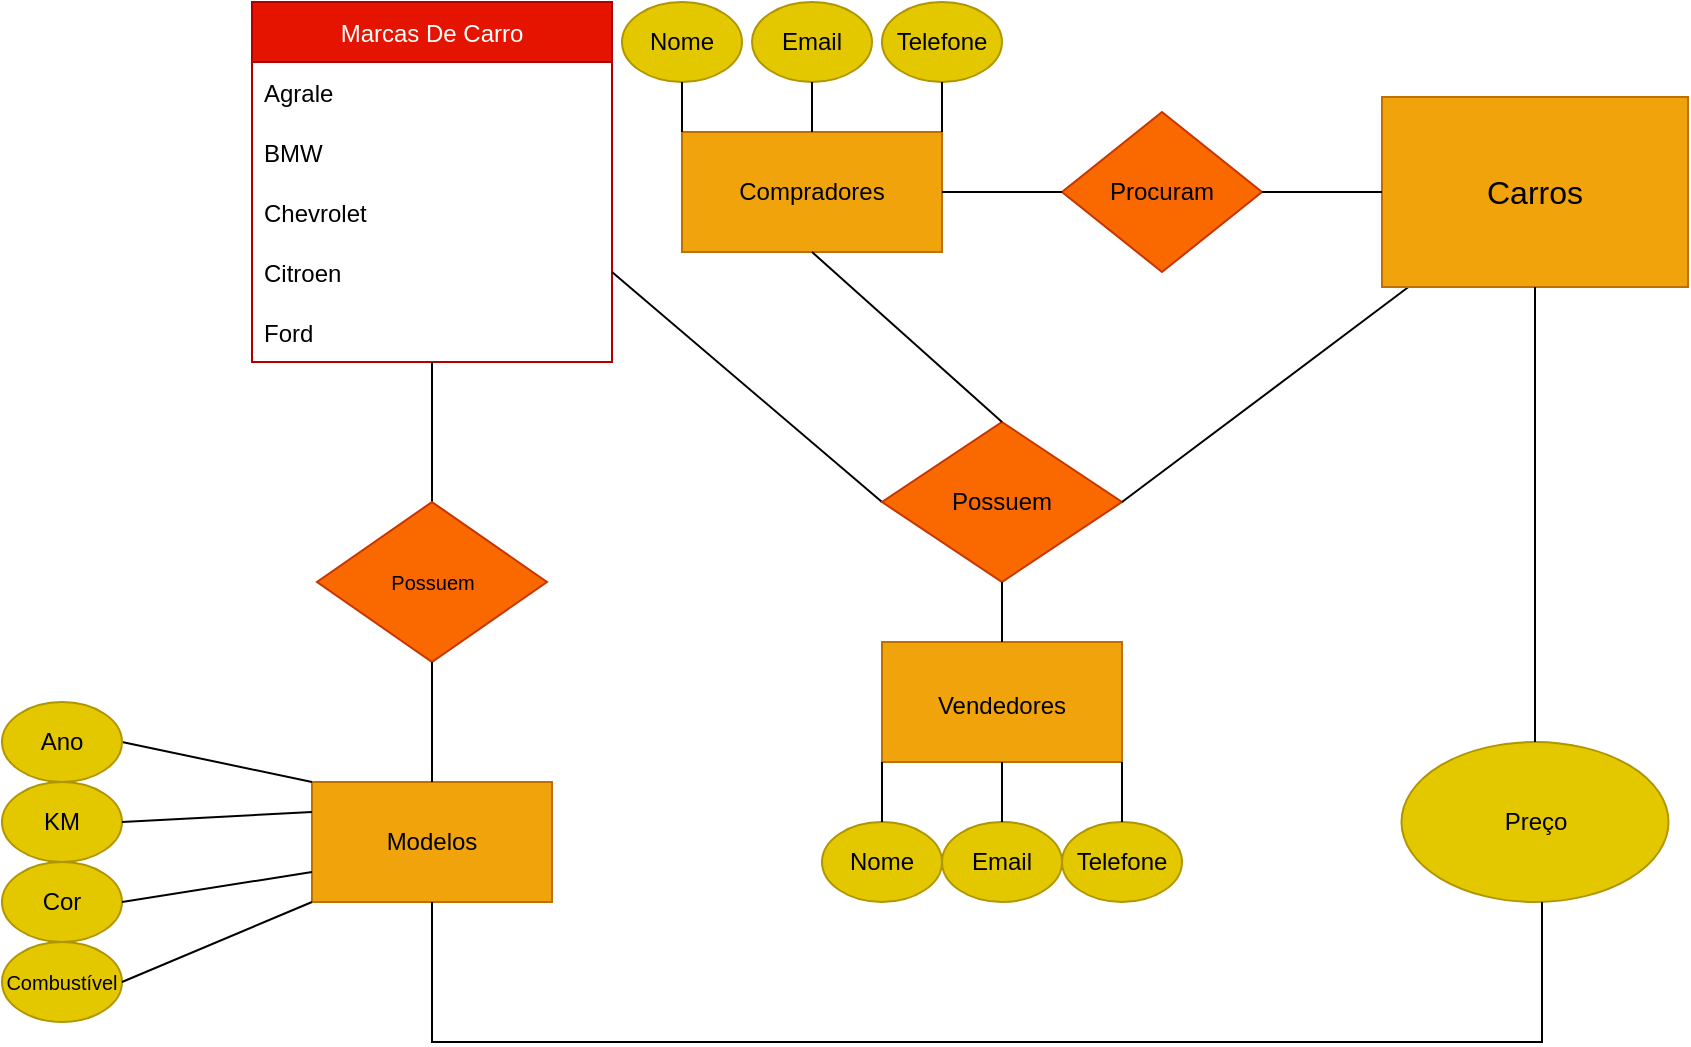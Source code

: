 <mxfile version="17.1.3" type="github">
  <diagram id="MQqg0SwvJMVmJNQTPo3I" name="Page-1">
    <mxGraphModel dx="920" dy="816" grid="1" gridSize="10" guides="1" tooltips="1" connect="1" arrows="1" fold="1" page="1" pageScale="1" pageWidth="827" pageHeight="1169" math="0" shadow="0">
      <root>
        <mxCell id="0" />
        <mxCell id="1" parent="0" />
        <mxCell id="GQu8pzrChekPHRyavr2V-2" value="Marcas De Carro" style="swimlane;fontStyle=0;childLayout=stackLayout;horizontal=1;startSize=30;horizontalStack=0;resizeParent=1;resizeParentMax=0;resizeLast=0;collapsible=1;marginBottom=0;fillColor=#e51400;fontColor=#ffffff;strokeColor=#B20000;" vertex="1" parent="1">
          <mxGeometry x="145" y="60" width="180" height="180" as="geometry" />
        </mxCell>
        <mxCell id="GQu8pzrChekPHRyavr2V-3" value="Agrale" style="text;align=left;verticalAlign=middle;spacingLeft=4;spacingRight=4;overflow=hidden;points=[[0,0.5],[1,0.5]];portConstraint=eastwest;rotatable=0;" vertex="1" parent="GQu8pzrChekPHRyavr2V-2">
          <mxGeometry y="30" width="180" height="30" as="geometry" />
        </mxCell>
        <mxCell id="GQu8pzrChekPHRyavr2V-4" value="BMW" style="text;strokeColor=none;fillColor=none;align=left;verticalAlign=middle;spacingLeft=4;spacingRight=4;overflow=hidden;points=[[0,0.5],[1,0.5]];portConstraint=eastwest;rotatable=0;" vertex="1" parent="GQu8pzrChekPHRyavr2V-2">
          <mxGeometry y="60" width="180" height="30" as="geometry" />
        </mxCell>
        <mxCell id="GQu8pzrChekPHRyavr2V-5" value="Chevrolet" style="text;strokeColor=none;fillColor=none;align=left;verticalAlign=middle;spacingLeft=4;spacingRight=4;overflow=hidden;points=[[0,0.5],[1,0.5]];portConstraint=eastwest;rotatable=0;" vertex="1" parent="GQu8pzrChekPHRyavr2V-2">
          <mxGeometry y="90" width="180" height="30" as="geometry" />
        </mxCell>
        <mxCell id="GQu8pzrChekPHRyavr2V-6" value="Citroen" style="text;strokeColor=none;fillColor=none;align=left;verticalAlign=middle;spacingLeft=4;spacingRight=4;overflow=hidden;points=[[0,0.5],[1,0.5]];portConstraint=eastwest;rotatable=0;" vertex="1" parent="GQu8pzrChekPHRyavr2V-2">
          <mxGeometry y="120" width="180" height="30" as="geometry" />
        </mxCell>
        <mxCell id="GQu8pzrChekPHRyavr2V-7" value="Ford" style="text;strokeColor=none;fillColor=none;align=left;verticalAlign=middle;spacingLeft=4;spacingRight=4;overflow=hidden;points=[[0,0.5],[1,0.5]];portConstraint=eastwest;rotatable=0;" vertex="1" parent="GQu8pzrChekPHRyavr2V-2">
          <mxGeometry y="150" width="180" height="30" as="geometry" />
        </mxCell>
        <mxCell id="GQu8pzrChekPHRyavr2V-8" value="" style="endArrow=none;html=1;rounded=0;entryX=0;entryY=0.5;entryDx=0;entryDy=0;exitX=1;exitY=0.5;exitDx=0;exitDy=0;" edge="1" parent="1" source="GQu8pzrChekPHRyavr2V-6" target="GQu8pzrChekPHRyavr2V-9">
          <mxGeometry width="50" height="50" relative="1" as="geometry">
            <mxPoint x="340" y="230" as="sourcePoint" />
            <mxPoint x="510" y="155" as="targetPoint" />
          </mxGeometry>
        </mxCell>
        <mxCell id="GQu8pzrChekPHRyavr2V-9" value="Possuem" style="rhombus;whiteSpace=wrap;html=1;fillColor=#fa6800;fontColor=#000000;strokeColor=#C73500;" vertex="1" parent="1">
          <mxGeometry x="460" y="270" width="120" height="80" as="geometry" />
        </mxCell>
        <mxCell id="GQu8pzrChekPHRyavr2V-12" value="" style="endArrow=none;html=1;rounded=0;exitX=0.5;exitY=0;exitDx=0;exitDy=0;" edge="1" parent="1" source="GQu8pzrChekPHRyavr2V-23" target="GQu8pzrChekPHRyavr2V-7">
          <mxGeometry width="50" height="50" relative="1" as="geometry">
            <mxPoint x="235" y="310" as="sourcePoint" />
            <mxPoint x="210" y="280" as="targetPoint" />
          </mxGeometry>
        </mxCell>
        <mxCell id="GQu8pzrChekPHRyavr2V-13" value="Modelos" style="rounded=0;whiteSpace=wrap;html=1;fillColor=#f0a30a;fontColor=#000000;strokeColor=#BD7000;" vertex="1" parent="1">
          <mxGeometry x="175" y="450" width="120" height="60" as="geometry" />
        </mxCell>
        <mxCell id="GQu8pzrChekPHRyavr2V-14" value="" style="endArrow=none;html=1;rounded=0;entryX=0;entryY=0;entryDx=0;entryDy=0;exitX=1;exitY=0.5;exitDx=0;exitDy=0;" edge="1" parent="1" source="GQu8pzrChekPHRyavr2V-15" target="GQu8pzrChekPHRyavr2V-13">
          <mxGeometry width="50" height="50" relative="1" as="geometry">
            <mxPoint x="90" y="310" as="sourcePoint" />
            <mxPoint x="410" y="280" as="targetPoint" />
          </mxGeometry>
        </mxCell>
        <mxCell id="GQu8pzrChekPHRyavr2V-15" value="Ano" style="ellipse;whiteSpace=wrap;html=1;fillColor=#e3c800;fontColor=#000000;strokeColor=#B09500;" vertex="1" parent="1">
          <mxGeometry x="20" y="410" width="60" height="40" as="geometry" />
        </mxCell>
        <mxCell id="GQu8pzrChekPHRyavr2V-16" value="KM" style="ellipse;whiteSpace=wrap;html=1;fillColor=#e3c800;fontColor=#000000;strokeColor=#B09500;" vertex="1" parent="1">
          <mxGeometry x="20" y="450" width="60" height="40" as="geometry" />
        </mxCell>
        <mxCell id="GQu8pzrChekPHRyavr2V-17" value="" style="endArrow=none;html=1;rounded=0;entryX=0;entryY=0.25;entryDx=0;entryDy=0;exitX=1;exitY=0.5;exitDx=0;exitDy=0;" edge="1" parent="1" source="GQu8pzrChekPHRyavr2V-16" target="GQu8pzrChekPHRyavr2V-13">
          <mxGeometry width="50" height="50" relative="1" as="geometry">
            <mxPoint x="210" y="330" as="sourcePoint" />
            <mxPoint x="260" y="280" as="targetPoint" />
          </mxGeometry>
        </mxCell>
        <mxCell id="GQu8pzrChekPHRyavr2V-19" value="Cor" style="ellipse;whiteSpace=wrap;html=1;fillColor=#e3c800;fontColor=#000000;strokeColor=#B09500;" vertex="1" parent="1">
          <mxGeometry x="20" y="490" width="60" height="40" as="geometry" />
        </mxCell>
        <mxCell id="GQu8pzrChekPHRyavr2V-20" value="" style="endArrow=none;html=1;rounded=0;entryX=1;entryY=0.5;entryDx=0;entryDy=0;exitX=0;exitY=0.75;exitDx=0;exitDy=0;" edge="1" parent="1" source="GQu8pzrChekPHRyavr2V-13" target="GQu8pzrChekPHRyavr2V-19">
          <mxGeometry width="50" height="50" relative="1" as="geometry">
            <mxPoint x="210" y="330" as="sourcePoint" />
            <mxPoint x="260" y="280" as="targetPoint" />
          </mxGeometry>
        </mxCell>
        <mxCell id="GQu8pzrChekPHRyavr2V-21" value="&lt;font style=&quot;font-size: 10px&quot;&gt;Combustível&lt;/font&gt;" style="ellipse;whiteSpace=wrap;html=1;fillColor=#e3c800;fontColor=#000000;strokeColor=#B09500;" vertex="1" parent="1">
          <mxGeometry x="20" y="530" width="60" height="40" as="geometry" />
        </mxCell>
        <mxCell id="GQu8pzrChekPHRyavr2V-22" value="" style="endArrow=none;html=1;rounded=0;exitX=1;exitY=0.5;exitDx=0;exitDy=0;entryX=0;entryY=1;entryDx=0;entryDy=0;" edge="1" parent="1" source="GQu8pzrChekPHRyavr2V-21" target="GQu8pzrChekPHRyavr2V-13">
          <mxGeometry width="50" height="50" relative="1" as="geometry">
            <mxPoint x="210" y="330" as="sourcePoint" />
            <mxPoint x="260" y="280" as="targetPoint" />
          </mxGeometry>
        </mxCell>
        <mxCell id="GQu8pzrChekPHRyavr2V-23" value="Possuem" style="rhombus;whiteSpace=wrap;html=1;fontSize=10;fillColor=#fa6800;fontColor=#000000;strokeColor=#C73500;" vertex="1" parent="1">
          <mxGeometry x="177.5" y="310" width="115" height="80" as="geometry" />
        </mxCell>
        <mxCell id="GQu8pzrChekPHRyavr2V-25" value="" style="endArrow=none;html=1;rounded=0;fontSize=10;entryX=0.5;entryY=1;entryDx=0;entryDy=0;exitX=0.5;exitY=0;exitDx=0;exitDy=0;" edge="1" parent="1" source="GQu8pzrChekPHRyavr2V-13" target="GQu8pzrChekPHRyavr2V-23">
          <mxGeometry width="50" height="50" relative="1" as="geometry">
            <mxPoint x="210" y="430" as="sourcePoint" />
            <mxPoint x="260" y="380" as="targetPoint" />
          </mxGeometry>
        </mxCell>
        <mxCell id="GQu8pzrChekPHRyavr2V-26" value="" style="endArrow=none;html=1;rounded=0;fontSize=10;exitX=1;exitY=0.5;exitDx=0;exitDy=0;" edge="1" parent="1" source="GQu8pzrChekPHRyavr2V-9" target="GQu8pzrChekPHRyavr2V-27">
          <mxGeometry width="50" height="50" relative="1" as="geometry">
            <mxPoint x="580" y="330" as="sourcePoint" />
            <mxPoint x="720" y="155" as="targetPoint" />
          </mxGeometry>
        </mxCell>
        <mxCell id="GQu8pzrChekPHRyavr2V-27" value="&lt;font style=&quot;font-size: 16px&quot;&gt;Carros&lt;/font&gt;" style="rounded=0;whiteSpace=wrap;html=1;fontSize=10;fillColor=#f0a30a;fontColor=#000000;strokeColor=#BD7000;" vertex="1" parent="1">
          <mxGeometry x="710" y="107.5" width="153" height="95" as="geometry" />
        </mxCell>
        <mxCell id="GQu8pzrChekPHRyavr2V-28" value="&lt;font style=&quot;font-size: 12px&quot;&gt;Vendedores&lt;/font&gt;" style="rounded=0;whiteSpace=wrap;html=1;fontSize=16;fillColor=#f0a30a;fontColor=#000000;strokeColor=#BD7000;" vertex="1" parent="1">
          <mxGeometry x="460" y="380" width="120" height="60" as="geometry" />
        </mxCell>
        <mxCell id="GQu8pzrChekPHRyavr2V-29" value="" style="endArrow=none;html=1;rounded=0;fontSize=12;entryX=0.5;entryY=1;entryDx=0;entryDy=0;exitX=0.5;exitY=0;exitDx=0;exitDy=0;" edge="1" parent="1" source="GQu8pzrChekPHRyavr2V-28" target="GQu8pzrChekPHRyavr2V-9">
          <mxGeometry width="50" height="50" relative="1" as="geometry">
            <mxPoint x="420" y="330" as="sourcePoint" />
            <mxPoint x="530" y="200" as="targetPoint" />
          </mxGeometry>
        </mxCell>
        <mxCell id="GQu8pzrChekPHRyavr2V-30" value="Nome" style="ellipse;whiteSpace=wrap;html=1;fontSize=12;fillColor=#e3c800;fontColor=#000000;strokeColor=#B09500;" vertex="1" parent="1">
          <mxGeometry x="430" y="470" width="60" height="40" as="geometry" />
        </mxCell>
        <mxCell id="GQu8pzrChekPHRyavr2V-31" value="Email" style="ellipse;whiteSpace=wrap;html=1;fontSize=12;fillColor=#e3c800;fontColor=#000000;strokeColor=#B09500;" vertex="1" parent="1">
          <mxGeometry x="490" y="470" width="60" height="40" as="geometry" />
        </mxCell>
        <mxCell id="GQu8pzrChekPHRyavr2V-32" value="Telefone" style="ellipse;whiteSpace=wrap;html=1;fontSize=12;fillColor=#e3c800;fontColor=#000000;strokeColor=#B09500;" vertex="1" parent="1">
          <mxGeometry x="550" y="470" width="60" height="40" as="geometry" />
        </mxCell>
        <mxCell id="GQu8pzrChekPHRyavr2V-34" value="" style="endArrow=none;html=1;rounded=0;fontSize=12;exitX=0.5;exitY=0;exitDx=0;exitDy=0;entryX=0;entryY=1;entryDx=0;entryDy=0;" edge="1" parent="1" source="GQu8pzrChekPHRyavr2V-30" target="GQu8pzrChekPHRyavr2V-28">
          <mxGeometry width="50" height="50" relative="1" as="geometry">
            <mxPoint x="570" y="380" as="sourcePoint" />
            <mxPoint x="620" y="330" as="targetPoint" />
          </mxGeometry>
        </mxCell>
        <mxCell id="GQu8pzrChekPHRyavr2V-35" value="" style="endArrow=none;html=1;rounded=0;fontSize=12;exitX=0.5;exitY=0;exitDx=0;exitDy=0;entryX=0.5;entryY=1;entryDx=0;entryDy=0;" edge="1" parent="1" source="GQu8pzrChekPHRyavr2V-31" target="GQu8pzrChekPHRyavr2V-28">
          <mxGeometry width="50" height="50" relative="1" as="geometry">
            <mxPoint x="570" y="380" as="sourcePoint" />
            <mxPoint x="620" y="330" as="targetPoint" />
          </mxGeometry>
        </mxCell>
        <mxCell id="GQu8pzrChekPHRyavr2V-36" value="" style="endArrow=none;html=1;rounded=0;fontSize=12;exitX=0.5;exitY=0;exitDx=0;exitDy=0;entryX=1;entryY=1;entryDx=0;entryDy=0;" edge="1" parent="1" source="GQu8pzrChekPHRyavr2V-32" target="GQu8pzrChekPHRyavr2V-28">
          <mxGeometry width="50" height="50" relative="1" as="geometry">
            <mxPoint x="570" y="380" as="sourcePoint" />
            <mxPoint x="620" y="330" as="targetPoint" />
          </mxGeometry>
        </mxCell>
        <mxCell id="GQu8pzrChekPHRyavr2V-37" value="Preço" style="ellipse;whiteSpace=wrap;html=1;fontSize=12;fillColor=#e3c800;fontColor=#000000;strokeColor=#B09500;" vertex="1" parent="1">
          <mxGeometry x="719.75" y="430" width="133.5" height="80" as="geometry" />
        </mxCell>
        <mxCell id="GQu8pzrChekPHRyavr2V-38" value="" style="endArrow=none;html=1;rounded=0;fontSize=12;entryX=0.5;entryY=1;entryDx=0;entryDy=0;exitX=0.5;exitY=0;exitDx=0;exitDy=0;" edge="1" parent="1" source="GQu8pzrChekPHRyavr2V-37" target="GQu8pzrChekPHRyavr2V-27">
          <mxGeometry width="50" height="50" relative="1" as="geometry">
            <mxPoint x="660" y="380" as="sourcePoint" />
            <mxPoint x="710" y="330" as="targetPoint" />
          </mxGeometry>
        </mxCell>
        <mxCell id="GQu8pzrChekPHRyavr2V-40" value="Compradores" style="rounded=0;whiteSpace=wrap;html=1;fontSize=12;fillColor=#f0a30a;fontColor=#000000;strokeColor=#BD7000;" vertex="1" parent="1">
          <mxGeometry x="360" y="125" width="130" height="60" as="geometry" />
        </mxCell>
        <mxCell id="GQu8pzrChekPHRyavr2V-41" value="" style="endArrow=none;html=1;rounded=0;fontSize=12;entryX=0.5;entryY=0;entryDx=0;entryDy=0;exitX=0.5;exitY=1;exitDx=0;exitDy=0;" edge="1" parent="1" source="GQu8pzrChekPHRyavr2V-40" target="GQu8pzrChekPHRyavr2V-9">
          <mxGeometry width="50" height="50" relative="1" as="geometry">
            <mxPoint x="460" y="400" as="sourcePoint" />
            <mxPoint x="510" y="350" as="targetPoint" />
          </mxGeometry>
        </mxCell>
        <mxCell id="GQu8pzrChekPHRyavr2V-42" value="Procuram" style="rhombus;whiteSpace=wrap;html=1;fontSize=12;fillColor=#fa6800;fontColor=#000000;strokeColor=#C73500;" vertex="1" parent="1">
          <mxGeometry x="550" y="115" width="100" height="80" as="geometry" />
        </mxCell>
        <mxCell id="GQu8pzrChekPHRyavr2V-43" value="" style="endArrow=none;html=1;rounded=0;fontSize=12;entryX=0;entryY=0.5;entryDx=0;entryDy=0;exitX=1;exitY=0.5;exitDx=0;exitDy=0;" edge="1" parent="1" source="GQu8pzrChekPHRyavr2V-40" target="GQu8pzrChekPHRyavr2V-42">
          <mxGeometry width="50" height="50" relative="1" as="geometry">
            <mxPoint x="460" y="400" as="sourcePoint" />
            <mxPoint x="510" y="350" as="targetPoint" />
          </mxGeometry>
        </mxCell>
        <mxCell id="GQu8pzrChekPHRyavr2V-44" value="" style="endArrow=none;html=1;rounded=0;fontSize=12;entryX=0;entryY=0.5;entryDx=0;entryDy=0;exitX=1;exitY=0.5;exitDx=0;exitDy=0;" edge="1" parent="1" source="GQu8pzrChekPHRyavr2V-42" target="GQu8pzrChekPHRyavr2V-27">
          <mxGeometry width="50" height="50" relative="1" as="geometry">
            <mxPoint x="460" y="400" as="sourcePoint" />
            <mxPoint x="510" y="350" as="targetPoint" />
          </mxGeometry>
        </mxCell>
        <mxCell id="GQu8pzrChekPHRyavr2V-45" value="Nome" style="ellipse;whiteSpace=wrap;html=1;fontSize=12;fillColor=#e3c800;fontColor=#000000;strokeColor=#B09500;" vertex="1" parent="1">
          <mxGeometry x="330" y="60" width="60" height="40" as="geometry" />
        </mxCell>
        <mxCell id="GQu8pzrChekPHRyavr2V-46" value="Email" style="ellipse;whiteSpace=wrap;html=1;fontSize=12;fillColor=#e3c800;fontColor=#000000;strokeColor=#B09500;" vertex="1" parent="1">
          <mxGeometry x="395" y="60" width="60" height="40" as="geometry" />
        </mxCell>
        <mxCell id="GQu8pzrChekPHRyavr2V-47" value="Telefone" style="ellipse;whiteSpace=wrap;html=1;fontSize=12;fillColor=#e3c800;fontColor=#000000;strokeColor=#B09500;" vertex="1" parent="1">
          <mxGeometry x="460" y="60" width="60" height="40" as="geometry" />
        </mxCell>
        <mxCell id="GQu8pzrChekPHRyavr2V-48" value="" style="endArrow=none;html=1;rounded=0;fontSize=12;entryX=0.5;entryY=1;entryDx=0;entryDy=0;exitX=0;exitY=0;exitDx=0;exitDy=0;" edge="1" parent="1" source="GQu8pzrChekPHRyavr2V-40" target="GQu8pzrChekPHRyavr2V-45">
          <mxGeometry width="50" height="50" relative="1" as="geometry">
            <mxPoint x="460" y="400" as="sourcePoint" />
            <mxPoint x="510" y="350" as="targetPoint" />
          </mxGeometry>
        </mxCell>
        <mxCell id="GQu8pzrChekPHRyavr2V-49" value="" style="endArrow=none;html=1;rounded=0;fontSize=12;entryX=0.5;entryY=1;entryDx=0;entryDy=0;exitX=0.5;exitY=0;exitDx=0;exitDy=0;" edge="1" parent="1" source="GQu8pzrChekPHRyavr2V-40" target="GQu8pzrChekPHRyavr2V-46">
          <mxGeometry width="50" height="50" relative="1" as="geometry">
            <mxPoint x="460" y="400" as="sourcePoint" />
            <mxPoint x="510" y="350" as="targetPoint" />
          </mxGeometry>
        </mxCell>
        <mxCell id="GQu8pzrChekPHRyavr2V-50" value="" style="endArrow=none;html=1;rounded=0;fontSize=12;entryX=0.5;entryY=1;entryDx=0;entryDy=0;exitX=1;exitY=0;exitDx=0;exitDy=0;" edge="1" parent="1" source="GQu8pzrChekPHRyavr2V-40" target="GQu8pzrChekPHRyavr2V-47">
          <mxGeometry width="50" height="50" relative="1" as="geometry">
            <mxPoint x="480" y="130" as="sourcePoint" />
            <mxPoint x="510" y="350" as="targetPoint" />
          </mxGeometry>
        </mxCell>
        <mxCell id="GQu8pzrChekPHRyavr2V-52" value="" style="endArrow=none;html=1;rounded=0;fontSize=12;exitX=0.5;exitY=1;exitDx=0;exitDy=0;" edge="1" parent="1" source="GQu8pzrChekPHRyavr2V-13">
          <mxGeometry width="50" height="50" relative="1" as="geometry">
            <mxPoint x="460" y="400" as="sourcePoint" />
            <mxPoint x="790" y="510" as="targetPoint" />
            <Array as="points">
              <mxPoint x="235" y="580" />
              <mxPoint x="790" y="580" />
            </Array>
          </mxGeometry>
        </mxCell>
      </root>
    </mxGraphModel>
  </diagram>
</mxfile>
